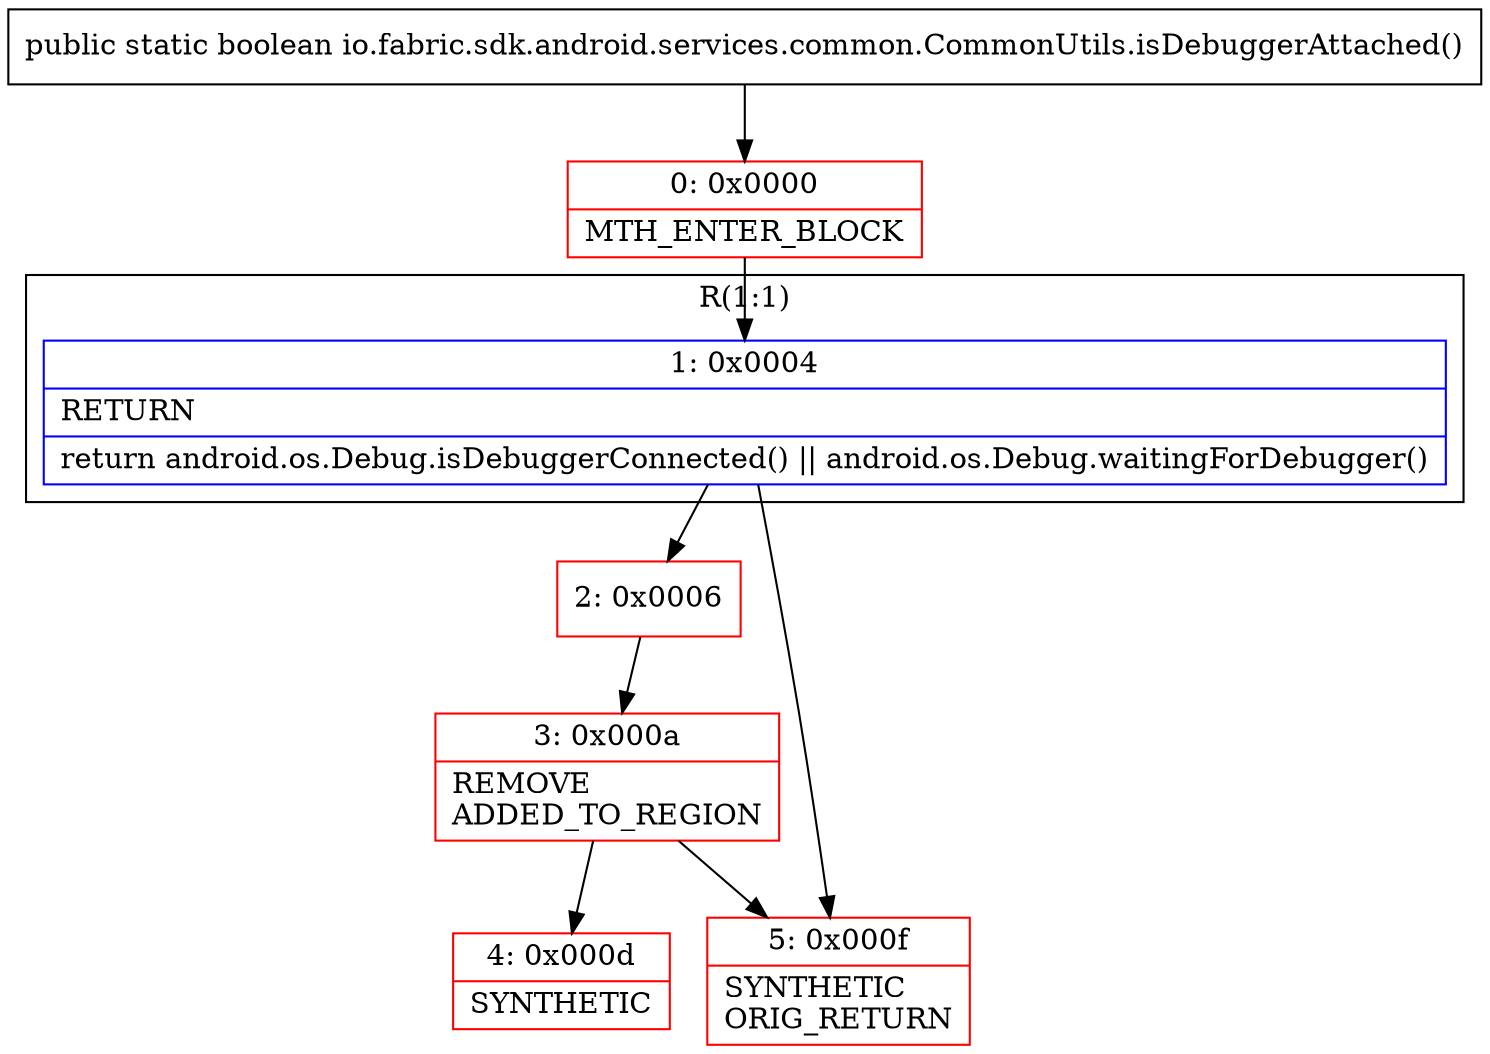 digraph "CFG forio.fabric.sdk.android.services.common.CommonUtils.isDebuggerAttached()Z" {
subgraph cluster_Region_851563342 {
label = "R(1:1)";
node [shape=record,color=blue];
Node_1 [shape=record,label="{1\:\ 0x0004|RETURN\l|return android.os.Debug.isDebuggerConnected() \|\| android.os.Debug.waitingForDebugger()\l}"];
}
Node_0 [shape=record,color=red,label="{0\:\ 0x0000|MTH_ENTER_BLOCK\l}"];
Node_2 [shape=record,color=red,label="{2\:\ 0x0006}"];
Node_3 [shape=record,color=red,label="{3\:\ 0x000a|REMOVE\lADDED_TO_REGION\l}"];
Node_4 [shape=record,color=red,label="{4\:\ 0x000d|SYNTHETIC\l}"];
Node_5 [shape=record,color=red,label="{5\:\ 0x000f|SYNTHETIC\lORIG_RETURN\l}"];
MethodNode[shape=record,label="{public static boolean io.fabric.sdk.android.services.common.CommonUtils.isDebuggerAttached() }"];
MethodNode -> Node_0;
Node_1 -> Node_2;
Node_1 -> Node_5;
Node_0 -> Node_1;
Node_2 -> Node_3;
Node_3 -> Node_4;
Node_3 -> Node_5;
}

